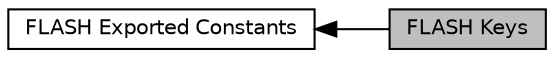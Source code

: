 digraph "FLASH Keys"
{
  edge [fontname="Helvetica",fontsize="10",labelfontname="Helvetica",labelfontsize="10"];
  node [fontname="Helvetica",fontsize="10",shape=record];
  rankdir=LR;
  Node0 [label="FLASH Keys",height=0.2,width=0.4,color="black", fillcolor="grey75", style="filled", fontcolor="black"];
  Node1 [label="FLASH Exported Constants",height=0.2,width=0.4,color="black", fillcolor="white", style="filled",URL="$group___f_l_a_s_h___exported___constants.html"];
  Node1->Node0 [shape=plaintext, dir="back", style="solid"];
}
